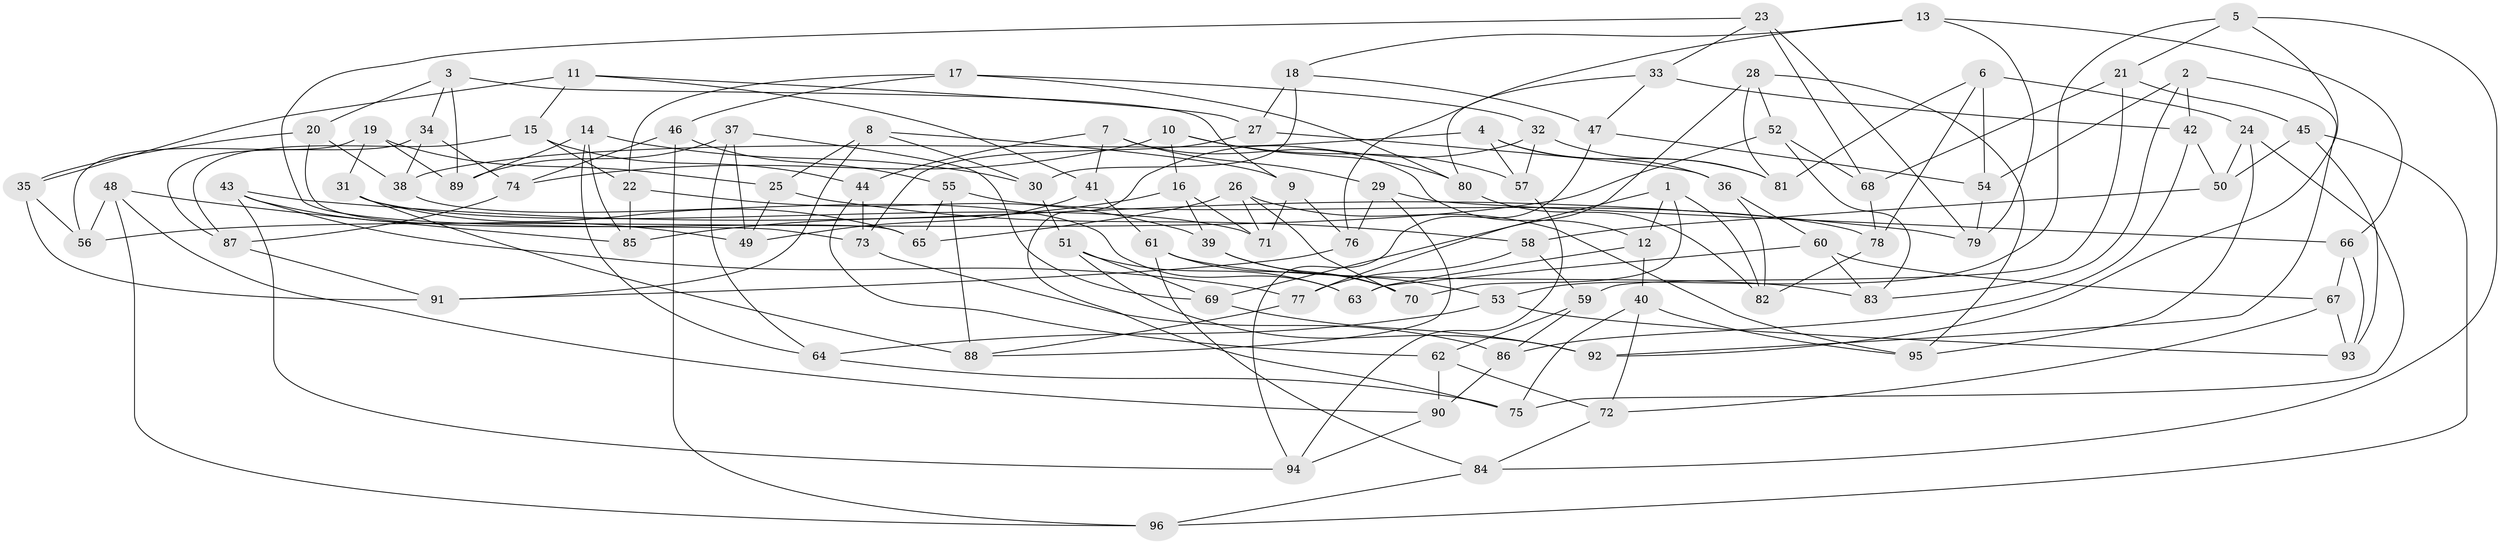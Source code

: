 // coarse degree distribution, {6: 0.5161290322580645, 4: 0.45161290322580644, 5: 0.03225806451612903}
// Generated by graph-tools (version 1.1) at 2025/52/02/27/25 19:52:29]
// undirected, 96 vertices, 192 edges
graph export_dot {
graph [start="1"]
  node [color=gray90,style=filled];
  1;
  2;
  3;
  4;
  5;
  6;
  7;
  8;
  9;
  10;
  11;
  12;
  13;
  14;
  15;
  16;
  17;
  18;
  19;
  20;
  21;
  22;
  23;
  24;
  25;
  26;
  27;
  28;
  29;
  30;
  31;
  32;
  33;
  34;
  35;
  36;
  37;
  38;
  39;
  40;
  41;
  42;
  43;
  44;
  45;
  46;
  47;
  48;
  49;
  50;
  51;
  52;
  53;
  54;
  55;
  56;
  57;
  58;
  59;
  60;
  61;
  62;
  63;
  64;
  65;
  66;
  67;
  68;
  69;
  70;
  71;
  72;
  73;
  74;
  75;
  76;
  77;
  78;
  79;
  80;
  81;
  82;
  83;
  84;
  85;
  86;
  87;
  88;
  89;
  90;
  91;
  92;
  93;
  94;
  95;
  96;
  1 -- 69;
  1 -- 70;
  1 -- 82;
  1 -- 12;
  2 -- 54;
  2 -- 42;
  2 -- 83;
  2 -- 92;
  3 -- 9;
  3 -- 20;
  3 -- 89;
  3 -- 34;
  4 -- 57;
  4 -- 81;
  4 -- 38;
  4 -- 36;
  5 -- 21;
  5 -- 84;
  5 -- 92;
  5 -- 53;
  6 -- 24;
  6 -- 78;
  6 -- 54;
  6 -- 81;
  7 -- 44;
  7 -- 29;
  7 -- 12;
  7 -- 41;
  8 -- 9;
  8 -- 30;
  8 -- 91;
  8 -- 25;
  9 -- 76;
  9 -- 71;
  10 -- 80;
  10 -- 57;
  10 -- 74;
  10 -- 16;
  11 -- 27;
  11 -- 15;
  11 -- 35;
  11 -- 41;
  12 -- 63;
  12 -- 40;
  13 -- 79;
  13 -- 18;
  13 -- 66;
  13 -- 76;
  14 -- 85;
  14 -- 30;
  14 -- 89;
  14 -- 64;
  15 -- 87;
  15 -- 22;
  15 -- 44;
  16 -- 85;
  16 -- 71;
  16 -- 39;
  17 -- 22;
  17 -- 80;
  17 -- 32;
  17 -- 46;
  18 -- 30;
  18 -- 47;
  18 -- 27;
  19 -- 25;
  19 -- 89;
  19 -- 56;
  19 -- 31;
  20 -- 35;
  20 -- 38;
  20 -- 65;
  21 -- 68;
  21 -- 45;
  21 -- 59;
  22 -- 85;
  22 -- 39;
  23 -- 73;
  23 -- 79;
  23 -- 68;
  23 -- 33;
  24 -- 50;
  24 -- 95;
  24 -- 75;
  25 -- 58;
  25 -- 49;
  26 -- 65;
  26 -- 95;
  26 -- 70;
  26 -- 71;
  27 -- 36;
  27 -- 73;
  28 -- 95;
  28 -- 52;
  28 -- 81;
  28 -- 77;
  29 -- 66;
  29 -- 88;
  29 -- 76;
  30 -- 51;
  31 -- 88;
  31 -- 65;
  31 -- 71;
  32 -- 81;
  32 -- 75;
  32 -- 57;
  33 -- 47;
  33 -- 80;
  33 -- 42;
  34 -- 74;
  34 -- 87;
  34 -- 38;
  35 -- 56;
  35 -- 91;
  36 -- 60;
  36 -- 82;
  37 -- 49;
  37 -- 64;
  37 -- 89;
  37 -- 69;
  38 -- 63;
  39 -- 53;
  39 -- 70;
  40 -- 95;
  40 -- 75;
  40 -- 72;
  41 -- 49;
  41 -- 61;
  42 -- 86;
  42 -- 50;
  43 -- 79;
  43 -- 49;
  43 -- 77;
  43 -- 94;
  44 -- 62;
  44 -- 73;
  45 -- 50;
  45 -- 96;
  45 -- 93;
  46 -- 96;
  46 -- 55;
  46 -- 74;
  47 -- 54;
  47 -- 94;
  48 -- 85;
  48 -- 56;
  48 -- 90;
  48 -- 96;
  50 -- 58;
  51 -- 92;
  51 -- 63;
  51 -- 69;
  52 -- 56;
  52 -- 83;
  52 -- 68;
  53 -- 93;
  53 -- 64;
  54 -- 79;
  55 -- 65;
  55 -- 78;
  55 -- 88;
  57 -- 94;
  58 -- 59;
  58 -- 77;
  59 -- 86;
  59 -- 62;
  60 -- 63;
  60 -- 67;
  60 -- 83;
  61 -- 83;
  61 -- 84;
  61 -- 70;
  62 -- 90;
  62 -- 72;
  64 -- 75;
  66 -- 67;
  66 -- 93;
  67 -- 93;
  67 -- 72;
  68 -- 78;
  69 -- 92;
  72 -- 84;
  73 -- 86;
  74 -- 87;
  76 -- 91;
  77 -- 88;
  78 -- 82;
  80 -- 82;
  84 -- 96;
  86 -- 90;
  87 -- 91;
  90 -- 94;
}
